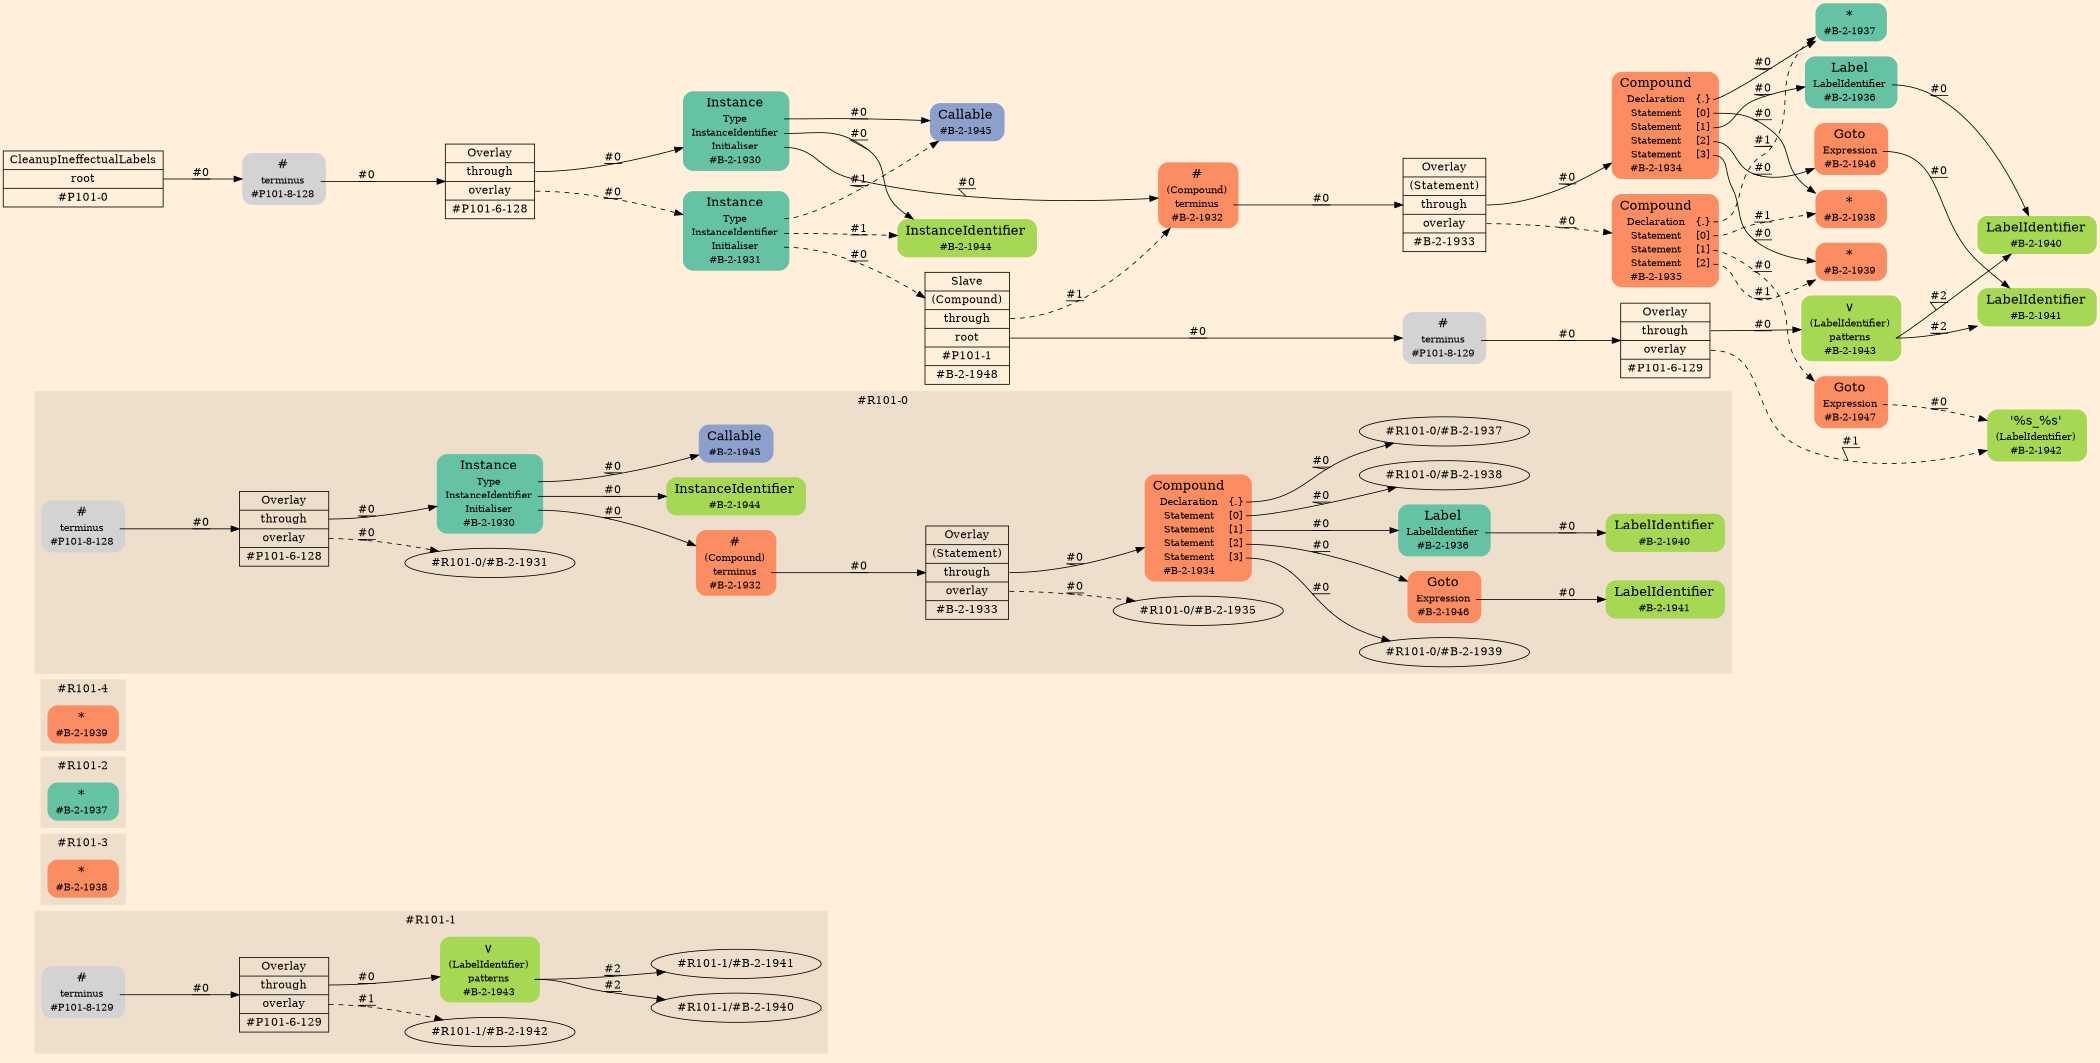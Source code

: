 digraph Inferno {
graph [
rankdir = "LR"
ranksep = 1.0
size = "14,20"
bgcolor = antiquewhite1
color = black
fontcolor = black
];
node [
];
subgraph "cluster#R101-1" {
label = "#R101-1"
style = "filled"
color = antiquewhite2
"#R101-1/#B-2-1943" [
shape = "plaintext"
fillcolor = "/set28/5"
label = <<TABLE BORDER="0" CELLBORDER="0" CELLSPACING="0">
 <TR>
  <TD><FONT POINT-SIZE="16.0">∨</FONT></TD>
  <TD></TD>
 </TR>
 <TR>
  <TD>(LabelIdentifier)</TD>
  <TD PORT="port0"></TD>
 </TR>
 <TR>
  <TD>patterns</TD>
  <TD PORT="port1"></TD>
 </TR>
 <TR>
  <TD>#B-2-1943</TD>
  <TD PORT="port2"></TD>
 </TR>
</TABLE>>
style = "rounded,filled"
fontsize = "12"
];
"#R101-1/#P101-8-129" [
shape = "plaintext"
label = <<TABLE BORDER="0" CELLBORDER="0" CELLSPACING="0">
 <TR>
  <TD><FONT POINT-SIZE="16.0">#</FONT></TD>
  <TD></TD>
 </TR>
 <TR>
  <TD>terminus</TD>
  <TD PORT="port0"></TD>
 </TR>
 <TR>
  <TD>#P101-8-129</TD>
  <TD PORT="port1"></TD>
 </TR>
</TABLE>>
style = "rounded,filled"
fontsize = "12"
];
"#R101-1/#P101-6-129" [
shape = "record"
fillcolor = antiquewhite2
label = "<fixed> Overlay | <port0> through | <port1> overlay | <port2> #P101-6-129"
style = "filled"
fontsize = "14"
color = black
fontcolor = black
];
"#R101-1/#B-2-1943":port1 -> "#R101-1/#B-2-1940" [style="solid"
label = "#2"
decorate = true
color = black
fontcolor = black
];
"#R101-1/#B-2-1943":port1 -> "#R101-1/#B-2-1941" [style="solid"
label = "#2"
decorate = true
color = black
fontcolor = black
];
"#R101-1/#P101-8-129":port0 -> "#R101-1/#P101-6-129" [style="solid"
label = "#0"
decorate = true
color = black
fontcolor = black
];
"#R101-1/#P101-6-129":port0 -> "#R101-1/#B-2-1943" [style="solid"
label = "#0"
decorate = true
color = black
fontcolor = black
];
"#R101-1/#P101-6-129":port1 -> "#R101-1/#B-2-1942" [style="dashed"
label = "#1"
decorate = true
color = black
fontcolor = black
];
}
subgraph "cluster#R101-3" {
label = "#R101-3"
style = "filled"
color = antiquewhite2
"#R101-3/#B-2-1938" [
shape = "plaintext"
fillcolor = "/set28/2"
label = <<TABLE BORDER="0" CELLBORDER="0" CELLSPACING="0">
 <TR>
  <TD><FONT POINT-SIZE="16.0">*</FONT></TD>
  <TD></TD>
 </TR>
 <TR>
  <TD>#B-2-1938</TD>
  <TD PORT="port0"></TD>
 </TR>
</TABLE>>
style = "rounded,filled"
fontsize = "12"
];
}
subgraph "cluster#R101-2" {
label = "#R101-2"
style = "filled"
color = antiquewhite2
"#R101-2/#B-2-1937" [
shape = "plaintext"
fillcolor = "/set28/1"
label = <<TABLE BORDER="0" CELLBORDER="0" CELLSPACING="0">
 <TR>
  <TD><FONT POINT-SIZE="16.0">*</FONT></TD>
  <TD></TD>
 </TR>
 <TR>
  <TD>#B-2-1937</TD>
  <TD PORT="port0"></TD>
 </TR>
</TABLE>>
style = "rounded,filled"
fontsize = "12"
];
}
subgraph "cluster#R101-4" {
label = "#R101-4"
style = "filled"
color = antiquewhite2
"#R101-4/#B-2-1939" [
shape = "plaintext"
fillcolor = "/set28/2"
label = <<TABLE BORDER="0" CELLBORDER="0" CELLSPACING="0">
 <TR>
  <TD><FONT POINT-SIZE="16.0">*</FONT></TD>
  <TD></TD>
 </TR>
 <TR>
  <TD>#B-2-1939</TD>
  <TD PORT="port0"></TD>
 </TR>
</TABLE>>
style = "rounded,filled"
fontsize = "12"
];
}
subgraph "cluster#R101-0" {
label = "#R101-0"
style = "filled"
color = antiquewhite2
"#R101-0/#B-2-1946" [
shape = "plaintext"
fillcolor = "/set28/2"
label = <<TABLE BORDER="0" CELLBORDER="0" CELLSPACING="0">
 <TR>
  <TD><FONT POINT-SIZE="16.0">Goto</FONT></TD>
  <TD></TD>
 </TR>
 <TR>
  <TD>Expression</TD>
  <TD PORT="port0"></TD>
 </TR>
 <TR>
  <TD>#B-2-1946</TD>
  <TD PORT="port1"></TD>
 </TR>
</TABLE>>
style = "rounded,filled"
fontsize = "12"
];
"#R101-0/#B-2-1936" [
shape = "plaintext"
fillcolor = "/set28/1"
label = <<TABLE BORDER="0" CELLBORDER="0" CELLSPACING="0">
 <TR>
  <TD><FONT POINT-SIZE="16.0">Label</FONT></TD>
  <TD></TD>
 </TR>
 <TR>
  <TD>LabelIdentifier</TD>
  <TD PORT="port0"></TD>
 </TR>
 <TR>
  <TD>#B-2-1936</TD>
  <TD PORT="port1"></TD>
 </TR>
</TABLE>>
style = "rounded,filled"
fontsize = "12"
];
"#R101-0/#B-2-1934" [
shape = "plaintext"
fillcolor = "/set28/2"
label = <<TABLE BORDER="0" CELLBORDER="0" CELLSPACING="0">
 <TR>
  <TD><FONT POINT-SIZE="16.0">Compound</FONT></TD>
  <TD></TD>
 </TR>
 <TR>
  <TD>Declaration</TD>
  <TD PORT="port0">{.}</TD>
 </TR>
 <TR>
  <TD>Statement</TD>
  <TD PORT="port1">[0]</TD>
 </TR>
 <TR>
  <TD>Statement</TD>
  <TD PORT="port2">[1]</TD>
 </TR>
 <TR>
  <TD>Statement</TD>
  <TD PORT="port3">[2]</TD>
 </TR>
 <TR>
  <TD>Statement</TD>
  <TD PORT="port4">[3]</TD>
 </TR>
 <TR>
  <TD>#B-2-1934</TD>
  <TD PORT="port5"></TD>
 </TR>
</TABLE>>
style = "rounded,filled"
fontsize = "12"
];
"#R101-0/#B-2-1933" [
shape = "record"
fillcolor = antiquewhite2
label = "<fixed> Overlay | <port0> (Statement) | <port1> through | <port2> overlay | <port3> #B-2-1933"
style = "filled"
fontsize = "14"
color = black
fontcolor = black
];
"#R101-0/#P101-6-128" [
shape = "record"
fillcolor = antiquewhite2
label = "<fixed> Overlay | <port0> through | <port1> overlay | <port2> #P101-6-128"
style = "filled"
fontsize = "14"
color = black
fontcolor = black
];
"#R101-0/#B-2-1941" [
shape = "plaintext"
fillcolor = "/set28/5"
label = <<TABLE BORDER="0" CELLBORDER="0" CELLSPACING="0">
 <TR>
  <TD><FONT POINT-SIZE="16.0">LabelIdentifier</FONT></TD>
  <TD></TD>
 </TR>
 <TR>
  <TD>#B-2-1941</TD>
  <TD PORT="port0"></TD>
 </TR>
</TABLE>>
style = "rounded,filled"
fontsize = "12"
];
"#R101-0/#P101-8-128" [
shape = "plaintext"
label = <<TABLE BORDER="0" CELLBORDER="0" CELLSPACING="0">
 <TR>
  <TD><FONT POINT-SIZE="16.0">#</FONT></TD>
  <TD></TD>
 </TR>
 <TR>
  <TD>terminus</TD>
  <TD PORT="port0"></TD>
 </TR>
 <TR>
  <TD>#P101-8-128</TD>
  <TD PORT="port1"></TD>
 </TR>
</TABLE>>
style = "rounded,filled"
fontsize = "12"
];
"#R101-0/#B-2-1930" [
shape = "plaintext"
fillcolor = "/set28/1"
label = <<TABLE BORDER="0" CELLBORDER="0" CELLSPACING="0">
 <TR>
  <TD><FONT POINT-SIZE="16.0">Instance</FONT></TD>
  <TD></TD>
 </TR>
 <TR>
  <TD>Type</TD>
  <TD PORT="port0"></TD>
 </TR>
 <TR>
  <TD>InstanceIdentifier</TD>
  <TD PORT="port1"></TD>
 </TR>
 <TR>
  <TD>Initialiser</TD>
  <TD PORT="port2"></TD>
 </TR>
 <TR>
  <TD>#B-2-1930</TD>
  <TD PORT="port3"></TD>
 </TR>
</TABLE>>
style = "rounded,filled"
fontsize = "12"
];
"#R101-0/#B-2-1940" [
shape = "plaintext"
fillcolor = "/set28/5"
label = <<TABLE BORDER="0" CELLBORDER="0" CELLSPACING="0">
 <TR>
  <TD><FONT POINT-SIZE="16.0">LabelIdentifier</FONT></TD>
  <TD></TD>
 </TR>
 <TR>
  <TD>#B-2-1940</TD>
  <TD PORT="port0"></TD>
 </TR>
</TABLE>>
style = "rounded,filled"
fontsize = "12"
];
"#R101-0/#B-2-1932" [
shape = "plaintext"
fillcolor = "/set28/2"
label = <<TABLE BORDER="0" CELLBORDER="0" CELLSPACING="0">
 <TR>
  <TD><FONT POINT-SIZE="16.0">#</FONT></TD>
  <TD></TD>
 </TR>
 <TR>
  <TD>(Compound)</TD>
  <TD PORT="port0"></TD>
 </TR>
 <TR>
  <TD>terminus</TD>
  <TD PORT="port1"></TD>
 </TR>
 <TR>
  <TD>#B-2-1932</TD>
  <TD PORT="port2"></TD>
 </TR>
</TABLE>>
style = "rounded,filled"
fontsize = "12"
];
"#R101-0/#B-2-1945" [
shape = "plaintext"
fillcolor = "/set28/3"
label = <<TABLE BORDER="0" CELLBORDER="0" CELLSPACING="0">
 <TR>
  <TD><FONT POINT-SIZE="16.0">Callable</FONT></TD>
  <TD></TD>
 </TR>
 <TR>
  <TD>#B-2-1945</TD>
  <TD PORT="port0"></TD>
 </TR>
</TABLE>>
style = "rounded,filled"
fontsize = "12"
];
"#R101-0/#B-2-1944" [
shape = "plaintext"
fillcolor = "/set28/5"
label = <<TABLE BORDER="0" CELLBORDER="0" CELLSPACING="0">
 <TR>
  <TD><FONT POINT-SIZE="16.0">InstanceIdentifier</FONT></TD>
  <TD></TD>
 </TR>
 <TR>
  <TD>#B-2-1944</TD>
  <TD PORT="port0"></TD>
 </TR>
</TABLE>>
style = "rounded,filled"
fontsize = "12"
];
"#R101-0/#B-2-1946":port0 -> "#R101-0/#B-2-1941" [style="solid"
label = "#0"
decorate = true
color = black
fontcolor = black
];
"#R101-0/#B-2-1936":port0 -> "#R101-0/#B-2-1940" [style="solid"
label = "#0"
decorate = true
color = black
fontcolor = black
];
"#R101-0/#B-2-1934":port0 -> "#R101-0/#B-2-1937" [style="solid"
label = "#0"
decorate = true
color = black
fontcolor = black
];
"#R101-0/#B-2-1934":port1 -> "#R101-0/#B-2-1938" [style="solid"
label = "#0"
decorate = true
color = black
fontcolor = black
];
"#R101-0/#B-2-1934":port2 -> "#R101-0/#B-2-1936" [style="solid"
label = "#0"
decorate = true
color = black
fontcolor = black
];
"#R101-0/#B-2-1934":port3 -> "#R101-0/#B-2-1946" [style="solid"
label = "#0"
decorate = true
color = black
fontcolor = black
];
"#R101-0/#B-2-1934":port4 -> "#R101-0/#B-2-1939" [style="solid"
label = "#0"
decorate = true
color = black
fontcolor = black
];
"#R101-0/#B-2-1933":port1 -> "#R101-0/#B-2-1934" [style="solid"
label = "#0"
decorate = true
color = black
fontcolor = black
];
"#R101-0/#B-2-1933":port2 -> "#R101-0/#B-2-1935" [style="dashed"
label = "#0"
decorate = true
color = black
fontcolor = black
];
"#R101-0/#P101-6-128":port0 -> "#R101-0/#B-2-1930" [style="solid"
label = "#0"
decorate = true
color = black
fontcolor = black
];
"#R101-0/#P101-6-128":port1 -> "#R101-0/#B-2-1931" [style="dashed"
label = "#0"
decorate = true
color = black
fontcolor = black
];
"#R101-0/#P101-8-128":port0 -> "#R101-0/#P101-6-128" [style="solid"
label = "#0"
decorate = true
color = black
fontcolor = black
];
"#R101-0/#B-2-1930":port0 -> "#R101-0/#B-2-1945" [style="solid"
label = "#0"
decorate = true
color = black
fontcolor = black
];
"#R101-0/#B-2-1930":port1 -> "#R101-0/#B-2-1944" [style="solid"
label = "#0"
decorate = true
color = black
fontcolor = black
];
"#R101-0/#B-2-1930":port2 -> "#R101-0/#B-2-1932" [style="solid"
label = "#0"
decorate = true
color = black
fontcolor = black
];
"#R101-0/#B-2-1932":port1 -> "#R101-0/#B-2-1933" [style="solid"
label = "#0"
decorate = true
color = black
fontcolor = black
];
}
"CR#P101-0" [
shape = "record"
fillcolor = antiquewhite1
label = "<fixed> CleanupIneffectualLabels | <port0> root | <port1> #P101-0"
style = "filled"
fontsize = "14"
color = black
fontcolor = black
];
"#P101-8-128" [
shape = "plaintext"
label = <<TABLE BORDER="0" CELLBORDER="0" CELLSPACING="0">
 <TR>
  <TD><FONT POINT-SIZE="16.0">#</FONT></TD>
  <TD></TD>
 </TR>
 <TR>
  <TD>terminus</TD>
  <TD PORT="port0"></TD>
 </TR>
 <TR>
  <TD>#P101-8-128</TD>
  <TD PORT="port1"></TD>
 </TR>
</TABLE>>
style = "rounded,filled"
fontsize = "12"
];
"#P101-6-128" [
shape = "record"
fillcolor = antiquewhite1
label = "<fixed> Overlay | <port0> through | <port1> overlay | <port2> #P101-6-128"
style = "filled"
fontsize = "14"
color = black
fontcolor = black
];
"#B-2-1930" [
shape = "plaintext"
fillcolor = "/set28/1"
label = <<TABLE BORDER="0" CELLBORDER="0" CELLSPACING="0">
 <TR>
  <TD><FONT POINT-SIZE="16.0">Instance</FONT></TD>
  <TD></TD>
 </TR>
 <TR>
  <TD>Type</TD>
  <TD PORT="port0"></TD>
 </TR>
 <TR>
  <TD>InstanceIdentifier</TD>
  <TD PORT="port1"></TD>
 </TR>
 <TR>
  <TD>Initialiser</TD>
  <TD PORT="port2"></TD>
 </TR>
 <TR>
  <TD>#B-2-1930</TD>
  <TD PORT="port3"></TD>
 </TR>
</TABLE>>
style = "rounded,filled"
fontsize = "12"
];
"#B-2-1945" [
shape = "plaintext"
fillcolor = "/set28/3"
label = <<TABLE BORDER="0" CELLBORDER="0" CELLSPACING="0">
 <TR>
  <TD><FONT POINT-SIZE="16.0">Callable</FONT></TD>
  <TD></TD>
 </TR>
 <TR>
  <TD>#B-2-1945</TD>
  <TD PORT="port0"></TD>
 </TR>
</TABLE>>
style = "rounded,filled"
fontsize = "12"
];
"#B-2-1944" [
shape = "plaintext"
fillcolor = "/set28/5"
label = <<TABLE BORDER="0" CELLBORDER="0" CELLSPACING="0">
 <TR>
  <TD><FONT POINT-SIZE="16.0">InstanceIdentifier</FONT></TD>
  <TD></TD>
 </TR>
 <TR>
  <TD>#B-2-1944</TD>
  <TD PORT="port0"></TD>
 </TR>
</TABLE>>
style = "rounded,filled"
fontsize = "12"
];
"#B-2-1932" [
shape = "plaintext"
fillcolor = "/set28/2"
label = <<TABLE BORDER="0" CELLBORDER="0" CELLSPACING="0">
 <TR>
  <TD><FONT POINT-SIZE="16.0">#</FONT></TD>
  <TD></TD>
 </TR>
 <TR>
  <TD>(Compound)</TD>
  <TD PORT="port0"></TD>
 </TR>
 <TR>
  <TD>terminus</TD>
  <TD PORT="port1"></TD>
 </TR>
 <TR>
  <TD>#B-2-1932</TD>
  <TD PORT="port2"></TD>
 </TR>
</TABLE>>
style = "rounded,filled"
fontsize = "12"
];
"#B-2-1933" [
shape = "record"
fillcolor = antiquewhite1
label = "<fixed> Overlay | <port0> (Statement) | <port1> through | <port2> overlay | <port3> #B-2-1933"
style = "filled"
fontsize = "14"
color = black
fontcolor = black
];
"#B-2-1934" [
shape = "plaintext"
fillcolor = "/set28/2"
label = <<TABLE BORDER="0" CELLBORDER="0" CELLSPACING="0">
 <TR>
  <TD><FONT POINT-SIZE="16.0">Compound</FONT></TD>
  <TD></TD>
 </TR>
 <TR>
  <TD>Declaration</TD>
  <TD PORT="port0">{.}</TD>
 </TR>
 <TR>
  <TD>Statement</TD>
  <TD PORT="port1">[0]</TD>
 </TR>
 <TR>
  <TD>Statement</TD>
  <TD PORT="port2">[1]</TD>
 </TR>
 <TR>
  <TD>Statement</TD>
  <TD PORT="port3">[2]</TD>
 </TR>
 <TR>
  <TD>Statement</TD>
  <TD PORT="port4">[3]</TD>
 </TR>
 <TR>
  <TD>#B-2-1934</TD>
  <TD PORT="port5"></TD>
 </TR>
</TABLE>>
style = "rounded,filled"
fontsize = "12"
];
"#B-2-1937" [
shape = "plaintext"
fillcolor = "/set28/1"
label = <<TABLE BORDER="0" CELLBORDER="0" CELLSPACING="0">
 <TR>
  <TD><FONT POINT-SIZE="16.0">*</FONT></TD>
  <TD></TD>
 </TR>
 <TR>
  <TD>#B-2-1937</TD>
  <TD PORT="port0"></TD>
 </TR>
</TABLE>>
style = "rounded,filled"
fontsize = "12"
];
"#B-2-1938" [
shape = "plaintext"
fillcolor = "/set28/2"
label = <<TABLE BORDER="0" CELLBORDER="0" CELLSPACING="0">
 <TR>
  <TD><FONT POINT-SIZE="16.0">*</FONT></TD>
  <TD></TD>
 </TR>
 <TR>
  <TD>#B-2-1938</TD>
  <TD PORT="port0"></TD>
 </TR>
</TABLE>>
style = "rounded,filled"
fontsize = "12"
];
"#B-2-1936" [
shape = "plaintext"
fillcolor = "/set28/1"
label = <<TABLE BORDER="0" CELLBORDER="0" CELLSPACING="0">
 <TR>
  <TD><FONT POINT-SIZE="16.0">Label</FONT></TD>
  <TD></TD>
 </TR>
 <TR>
  <TD>LabelIdentifier</TD>
  <TD PORT="port0"></TD>
 </TR>
 <TR>
  <TD>#B-2-1936</TD>
  <TD PORT="port1"></TD>
 </TR>
</TABLE>>
style = "rounded,filled"
fontsize = "12"
];
"#B-2-1940" [
shape = "plaintext"
fillcolor = "/set28/5"
label = <<TABLE BORDER="0" CELLBORDER="0" CELLSPACING="0">
 <TR>
  <TD><FONT POINT-SIZE="16.0">LabelIdentifier</FONT></TD>
  <TD></TD>
 </TR>
 <TR>
  <TD>#B-2-1940</TD>
  <TD PORT="port0"></TD>
 </TR>
</TABLE>>
style = "rounded,filled"
fontsize = "12"
];
"#B-2-1946" [
shape = "plaintext"
fillcolor = "/set28/2"
label = <<TABLE BORDER="0" CELLBORDER="0" CELLSPACING="0">
 <TR>
  <TD><FONT POINT-SIZE="16.0">Goto</FONT></TD>
  <TD></TD>
 </TR>
 <TR>
  <TD>Expression</TD>
  <TD PORT="port0"></TD>
 </TR>
 <TR>
  <TD>#B-2-1946</TD>
  <TD PORT="port1"></TD>
 </TR>
</TABLE>>
style = "rounded,filled"
fontsize = "12"
];
"#B-2-1941" [
shape = "plaintext"
fillcolor = "/set28/5"
label = <<TABLE BORDER="0" CELLBORDER="0" CELLSPACING="0">
 <TR>
  <TD><FONT POINT-SIZE="16.0">LabelIdentifier</FONT></TD>
  <TD></TD>
 </TR>
 <TR>
  <TD>#B-2-1941</TD>
  <TD PORT="port0"></TD>
 </TR>
</TABLE>>
style = "rounded,filled"
fontsize = "12"
];
"#B-2-1939" [
shape = "plaintext"
fillcolor = "/set28/2"
label = <<TABLE BORDER="0" CELLBORDER="0" CELLSPACING="0">
 <TR>
  <TD><FONT POINT-SIZE="16.0">*</FONT></TD>
  <TD></TD>
 </TR>
 <TR>
  <TD>#B-2-1939</TD>
  <TD PORT="port0"></TD>
 </TR>
</TABLE>>
style = "rounded,filled"
fontsize = "12"
];
"#B-2-1935" [
shape = "plaintext"
fillcolor = "/set28/2"
label = <<TABLE BORDER="0" CELLBORDER="0" CELLSPACING="0">
 <TR>
  <TD><FONT POINT-SIZE="16.0">Compound</FONT></TD>
  <TD></TD>
 </TR>
 <TR>
  <TD>Declaration</TD>
  <TD PORT="port0">{.}</TD>
 </TR>
 <TR>
  <TD>Statement</TD>
  <TD PORT="port1">[0]</TD>
 </TR>
 <TR>
  <TD>Statement</TD>
  <TD PORT="port2">[1]</TD>
 </TR>
 <TR>
  <TD>Statement</TD>
  <TD PORT="port3">[2]</TD>
 </TR>
 <TR>
  <TD>#B-2-1935</TD>
  <TD PORT="port4"></TD>
 </TR>
</TABLE>>
style = "rounded,filled"
fontsize = "12"
];
"#B-2-1947" [
shape = "plaintext"
fillcolor = "/set28/2"
label = <<TABLE BORDER="0" CELLBORDER="0" CELLSPACING="0">
 <TR>
  <TD><FONT POINT-SIZE="16.0">Goto</FONT></TD>
  <TD></TD>
 </TR>
 <TR>
  <TD>Expression</TD>
  <TD PORT="port0"></TD>
 </TR>
 <TR>
  <TD>#B-2-1947</TD>
  <TD PORT="port1"></TD>
 </TR>
</TABLE>>
style = "rounded,filled"
fontsize = "12"
];
"#B-2-1942" [
shape = "plaintext"
fillcolor = "/set28/5"
label = <<TABLE BORDER="0" CELLBORDER="0" CELLSPACING="0">
 <TR>
  <TD><FONT POINT-SIZE="16.0">'%s_%s'</FONT></TD>
  <TD></TD>
 </TR>
 <TR>
  <TD>(LabelIdentifier)</TD>
  <TD PORT="port0"></TD>
 </TR>
 <TR>
  <TD>#B-2-1942</TD>
  <TD PORT="port1"></TD>
 </TR>
</TABLE>>
style = "rounded,filled"
fontsize = "12"
];
"#B-2-1931" [
shape = "plaintext"
fillcolor = "/set28/1"
label = <<TABLE BORDER="0" CELLBORDER="0" CELLSPACING="0">
 <TR>
  <TD><FONT POINT-SIZE="16.0">Instance</FONT></TD>
  <TD></TD>
 </TR>
 <TR>
  <TD>Type</TD>
  <TD PORT="port0"></TD>
 </TR>
 <TR>
  <TD>InstanceIdentifier</TD>
  <TD PORT="port1"></TD>
 </TR>
 <TR>
  <TD>Initialiser</TD>
  <TD PORT="port2"></TD>
 </TR>
 <TR>
  <TD>#B-2-1931</TD>
  <TD PORT="port3"></TD>
 </TR>
</TABLE>>
style = "rounded,filled"
fontsize = "12"
];
"#B-2-1948" [
shape = "record"
fillcolor = antiquewhite1
label = "<fixed> Slave | <port0> (Compound) | <port1> through | <port2> root | <port3> #P101-1 | <port4> #B-2-1948"
style = "filled"
fontsize = "14"
color = black
fontcolor = black
];
"#P101-8-129" [
shape = "plaintext"
label = <<TABLE BORDER="0" CELLBORDER="0" CELLSPACING="0">
 <TR>
  <TD><FONT POINT-SIZE="16.0">#</FONT></TD>
  <TD></TD>
 </TR>
 <TR>
  <TD>terminus</TD>
  <TD PORT="port0"></TD>
 </TR>
 <TR>
  <TD>#P101-8-129</TD>
  <TD PORT="port1"></TD>
 </TR>
</TABLE>>
style = "rounded,filled"
fontsize = "12"
];
"#P101-6-129" [
shape = "record"
fillcolor = antiquewhite1
label = "<fixed> Overlay | <port0> through | <port1> overlay | <port2> #P101-6-129"
style = "filled"
fontsize = "14"
color = black
fontcolor = black
];
"#B-2-1943" [
shape = "plaintext"
fillcolor = "/set28/5"
label = <<TABLE BORDER="0" CELLBORDER="0" CELLSPACING="0">
 <TR>
  <TD><FONT POINT-SIZE="16.0">∨</FONT></TD>
  <TD></TD>
 </TR>
 <TR>
  <TD>(LabelIdentifier)</TD>
  <TD PORT="port0"></TD>
 </TR>
 <TR>
  <TD>patterns</TD>
  <TD PORT="port1"></TD>
 </TR>
 <TR>
  <TD>#B-2-1943</TD>
  <TD PORT="port2"></TD>
 </TR>
</TABLE>>
style = "rounded,filled"
fontsize = "12"
];
"CR#P101-0":port0 -> "#P101-8-128" [style="solid"
label = "#0"
decorate = true
color = black
fontcolor = black
];
"#P101-8-128":port0 -> "#P101-6-128" [style="solid"
label = "#0"
decorate = true
color = black
fontcolor = black
];
"#P101-6-128":port0 -> "#B-2-1930" [style="solid"
label = "#0"
decorate = true
color = black
fontcolor = black
];
"#P101-6-128":port1 -> "#B-2-1931" [style="dashed"
label = "#0"
decorate = true
color = black
fontcolor = black
];
"#B-2-1930":port0 -> "#B-2-1945" [style="solid"
label = "#0"
decorate = true
color = black
fontcolor = black
];
"#B-2-1930":port1 -> "#B-2-1944" [style="solid"
label = "#0"
decorate = true
color = black
fontcolor = black
];
"#B-2-1930":port2 -> "#B-2-1932" [style="solid"
label = "#0"
decorate = true
color = black
fontcolor = black
];
"#B-2-1932":port1 -> "#B-2-1933" [style="solid"
label = "#0"
decorate = true
color = black
fontcolor = black
];
"#B-2-1933":port1 -> "#B-2-1934" [style="solid"
label = "#0"
decorate = true
color = black
fontcolor = black
];
"#B-2-1933":port2 -> "#B-2-1935" [style="dashed"
label = "#0"
decorate = true
color = black
fontcolor = black
];
"#B-2-1934":port0 -> "#B-2-1937" [style="solid"
label = "#0"
decorate = true
color = black
fontcolor = black
];
"#B-2-1934":port1 -> "#B-2-1938" [style="solid"
label = "#0"
decorate = true
color = black
fontcolor = black
];
"#B-2-1934":port2 -> "#B-2-1936" [style="solid"
label = "#0"
decorate = true
color = black
fontcolor = black
];
"#B-2-1934":port3 -> "#B-2-1946" [style="solid"
label = "#0"
decorate = true
color = black
fontcolor = black
];
"#B-2-1934":port4 -> "#B-2-1939" [style="solid"
label = "#0"
decorate = true
color = black
fontcolor = black
];
"#B-2-1936":port0 -> "#B-2-1940" [style="solid"
label = "#0"
decorate = true
color = black
fontcolor = black
];
"#B-2-1946":port0 -> "#B-2-1941" [style="solid"
label = "#0"
decorate = true
color = black
fontcolor = black
];
"#B-2-1935":port0 -> "#B-2-1937" [style="dashed"
label = "#1"
decorate = true
color = black
fontcolor = black
];
"#B-2-1935":port1 -> "#B-2-1938" [style="dashed"
label = "#1"
decorate = true
color = black
fontcolor = black
];
"#B-2-1935":port2 -> "#B-2-1947" [style="dashed"
label = "#0"
decorate = true
color = black
fontcolor = black
];
"#B-2-1935":port3 -> "#B-2-1939" [style="dashed"
label = "#1"
decorate = true
color = black
fontcolor = black
];
"#B-2-1947":port0 -> "#B-2-1942" [style="dashed"
label = "#0"
decorate = true
color = black
fontcolor = black
];
"#B-2-1931":port0 -> "#B-2-1945" [style="dashed"
label = "#1"
decorate = true
color = black
fontcolor = black
];
"#B-2-1931":port1 -> "#B-2-1944" [style="dashed"
label = "#1"
decorate = true
color = black
fontcolor = black
];
"#B-2-1931":port2 -> "#B-2-1948" [style="dashed"
label = "#0"
decorate = true
color = black
fontcolor = black
];
"#B-2-1948":port1 -> "#B-2-1932" [style="dashed"
label = "#1"
decorate = true
color = black
fontcolor = black
];
"#B-2-1948":port2 -> "#P101-8-129" [style="solid"
label = "#0"
decorate = true
color = black
fontcolor = black
];
"#P101-8-129":port0 -> "#P101-6-129" [style="solid"
label = "#0"
decorate = true
color = black
fontcolor = black
];
"#P101-6-129":port0 -> "#B-2-1943" [style="solid"
label = "#0"
decorate = true
color = black
fontcolor = black
];
"#P101-6-129":port1 -> "#B-2-1942" [style="dashed"
label = "#1"
decorate = true
color = black
fontcolor = black
];
"#B-2-1943":port1 -> "#B-2-1940" [style="solid"
label = "#2"
decorate = true
color = black
fontcolor = black
];
"#B-2-1943":port1 -> "#B-2-1941" [style="solid"
label = "#2"
decorate = true
color = black
fontcolor = black
];
}
